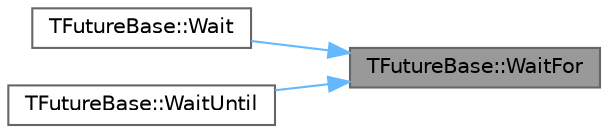 digraph "TFutureBase::WaitFor"
{
 // INTERACTIVE_SVG=YES
 // LATEX_PDF_SIZE
  bgcolor="transparent";
  edge [fontname=Helvetica,fontsize=10,labelfontname=Helvetica,labelfontsize=10];
  node [fontname=Helvetica,fontsize=10,shape=box,height=0.2,width=0.4];
  rankdir="RL";
  Node1 [id="Node000001",label="TFutureBase::WaitFor",height=0.2,width=0.4,color="gray40", fillcolor="grey60", style="filled", fontcolor="black",tooltip="Blocks the calling thread until the future result is available or the specified duration is exceeded."];
  Node1 -> Node2 [id="edge1_Node000001_Node000002",dir="back",color="steelblue1",style="solid",tooltip=" "];
  Node2 [id="Node000002",label="TFutureBase::Wait",height=0.2,width=0.4,color="grey40", fillcolor="white", style="filled",URL="$d1/d71/classTFutureBase.html#acac61db3e9ac6b196bb3d28924be2953",tooltip="Blocks the calling thread until the future result is available."];
  Node1 -> Node3 [id="edge2_Node000001_Node000003",dir="back",color="steelblue1",style="solid",tooltip=" "];
  Node3 [id="Node000003",label="TFutureBase::WaitUntil",height=0.2,width=0.4,color="grey40", fillcolor="white", style="filled",URL="$d1/d71/classTFutureBase.html#a31087d1d733c481d8b934fe417888a09",tooltip="Blocks the calling thread until the future result is available or the specified time is hit."];
}
